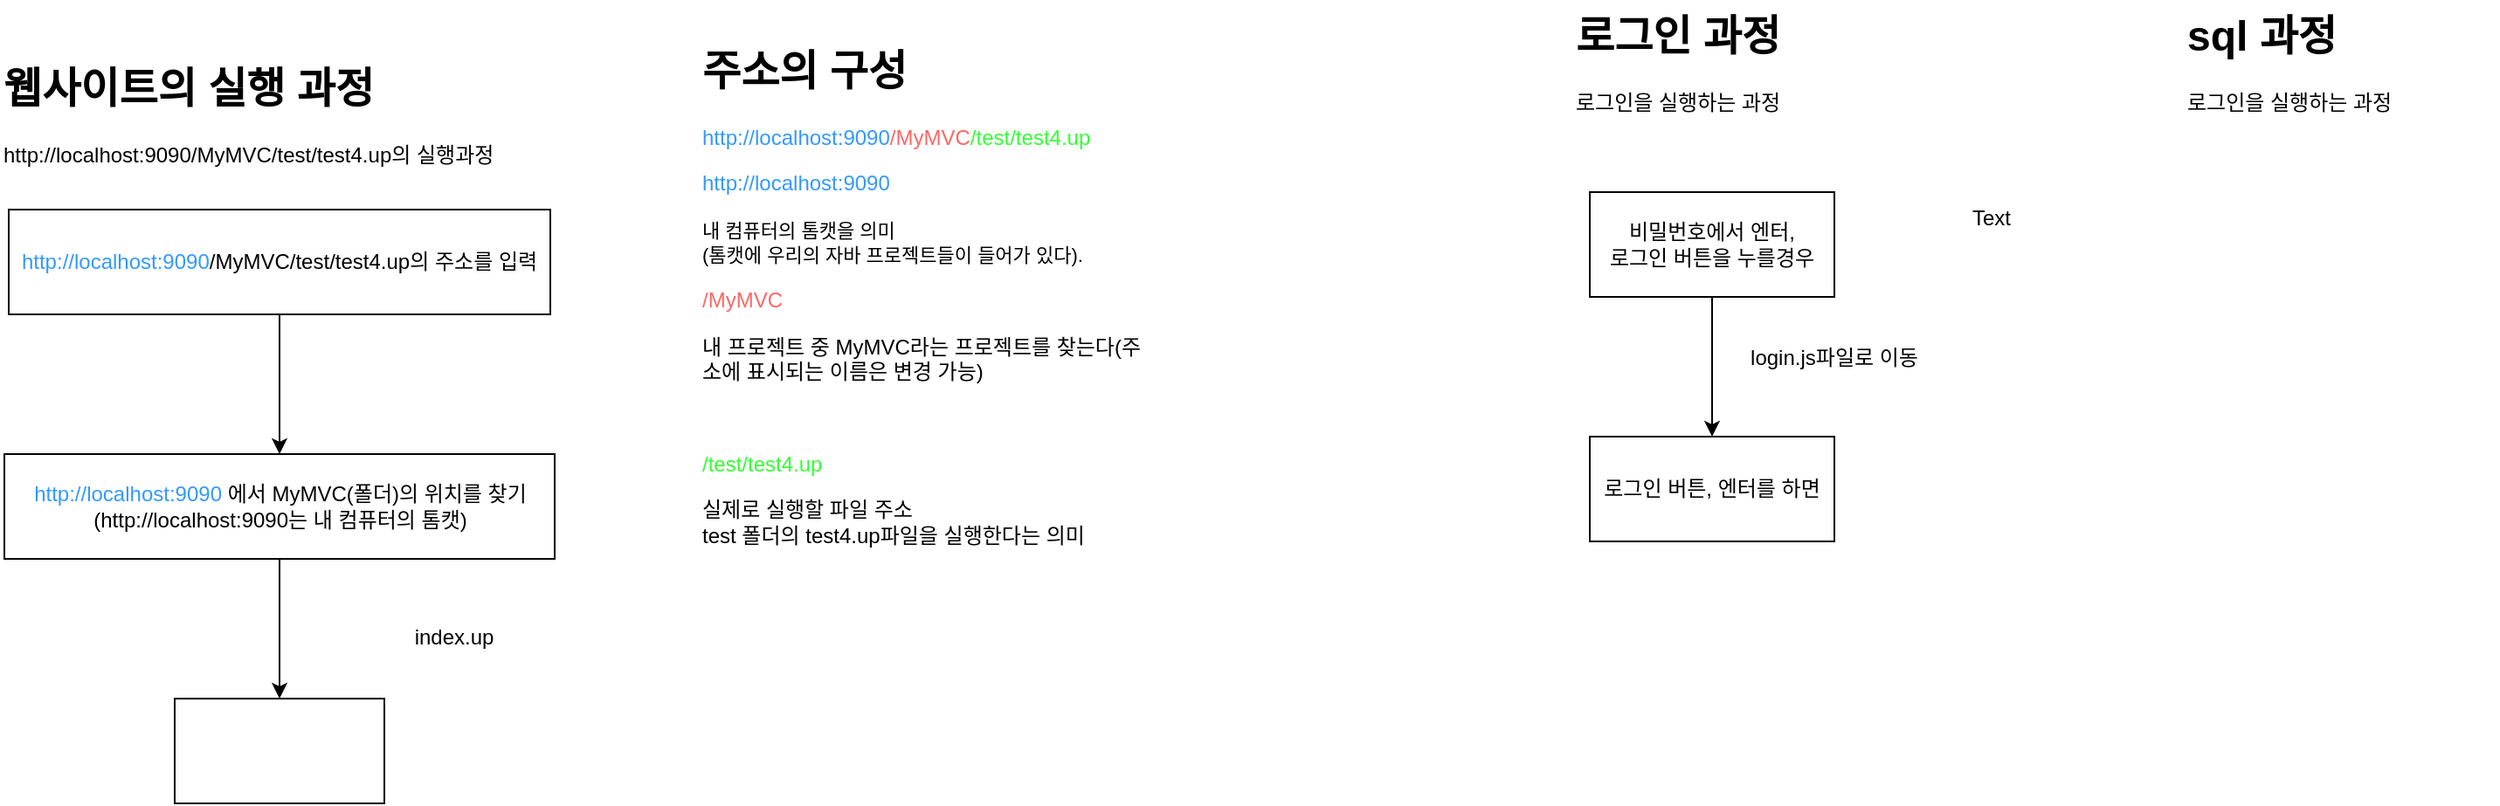 <mxfile version="25.0.3">
  <diagram name="페이지-1" id="0_OPbUta_jnCviQzeamS">
    <mxGraphModel dx="1816" dy="509" grid="1" gridSize="10" guides="1" tooltips="1" connect="1" arrows="1" fold="1" page="1" pageScale="1" pageWidth="827" pageHeight="1169" math="0" shadow="0">
      <root>
        <mxCell id="0" />
        <mxCell id="1" parent="0" />
        <mxCell id="xzkno2Z7NU_h-ZiQ9ByA-36" value="&lt;h1 style=&quot;margin-top: 0px;&quot;&gt;웹사이트의 실행 과정&lt;/h1&gt;&lt;div&gt;http://localhost:9090/MyMVC/test/test4.up의 실행과정&lt;/div&gt;&lt;p&gt;&lt;br&gt;&lt;/p&gt;" style="text;html=1;whiteSpace=wrap;overflow=hidden;rounded=0;" vertex="1" parent="1">
          <mxGeometry x="-810" y="60" width="420" height="90" as="geometry" />
        </mxCell>
        <mxCell id="xzkno2Z7NU_h-ZiQ9ByA-39" value="" style="edgeStyle=orthogonalEdgeStyle;rounded=0;orthogonalLoop=1;jettySize=auto;html=1;" edge="1" parent="1" source="xzkno2Z7NU_h-ZiQ9ByA-37" target="xzkno2Z7NU_h-ZiQ9ByA-38">
          <mxGeometry relative="1" as="geometry" />
        </mxCell>
        <mxCell id="xzkno2Z7NU_h-ZiQ9ByA-37" value="&lt;span style=&quot;text-align: left;&quot;&gt;&lt;font color=&quot;#3399ff&quot;&gt;http://localhost:9090&lt;/font&gt;/MyMVC&lt;/span&gt;&lt;span style=&quot;text-align: left;&quot;&gt;/test/test4.up&lt;/span&gt;&lt;span style=&quot;text-align: left;&quot;&gt;의 주소를 입력&lt;/span&gt;" style="rounded=0;whiteSpace=wrap;html=1;" vertex="1" parent="1">
          <mxGeometry x="-805" y="150" width="310" height="60" as="geometry" />
        </mxCell>
        <mxCell id="xzkno2Z7NU_h-ZiQ9ByA-42" value="" style="edgeStyle=orthogonalEdgeStyle;rounded=0;orthogonalLoop=1;jettySize=auto;html=1;" edge="1" parent="1" source="xzkno2Z7NU_h-ZiQ9ByA-38" target="xzkno2Z7NU_h-ZiQ9ByA-41">
          <mxGeometry relative="1" as="geometry" />
        </mxCell>
        <mxCell id="xzkno2Z7NU_h-ZiQ9ByA-38" value="&lt;span style=&quot;text-align: left;&quot;&gt;&lt;font color=&quot;#3399ff&quot;&gt;http://localhost:9090&lt;/font&gt; 에서 MyMVC(폴더)의 위치를 찾기&lt;/span&gt;&lt;div&gt;&lt;span style=&quot;text-align: left;&quot;&gt;(&lt;/span&gt;&lt;span style=&quot;text-align: left; background-color: initial;&quot;&gt;http://localhost:9090는 내 컴퓨터의 톰캣)&lt;/span&gt;&lt;/div&gt;" style="whiteSpace=wrap;html=1;rounded=0;" vertex="1" parent="1">
          <mxGeometry x="-807.5" y="290" width="315" height="60" as="geometry" />
        </mxCell>
        <mxCell id="xzkno2Z7NU_h-ZiQ9ByA-41" value="" style="whiteSpace=wrap;html=1;rounded=0;" vertex="1" parent="1">
          <mxGeometry x="-710" y="430" width="120" height="60" as="geometry" />
        </mxCell>
        <mxCell id="xzkno2Z7NU_h-ZiQ9ByA-43" value="&lt;span style=&quot;text-align: left;&quot;&gt;index.up&lt;/span&gt;" style="text;html=1;align=center;verticalAlign=middle;whiteSpace=wrap;rounded=0;" vertex="1" parent="1">
          <mxGeometry x="-580" y="380" width="60" height="30" as="geometry" />
        </mxCell>
        <mxCell id="xzkno2Z7NU_h-ZiQ9ByA-45" value="&lt;h1 style=&quot;margin-top: 0px;&quot;&gt;주소의 구성&lt;/h1&gt;&lt;p&gt;&lt;font color=&quot;#3399ff&quot;&gt;http://localhost:9090&lt;/font&gt;&lt;font color=&quot;#ff6666&quot;&gt;/MyMVC&lt;/font&gt;&lt;font color=&quot;#33ff33&quot;&gt;/test/test4.up&lt;/font&gt;&lt;/p&gt;&lt;p&gt;&lt;span style=&quot;color: rgb(51, 153, 255);&quot;&gt;http://localhost:9090&lt;/span&gt;&lt;font color=&quot;#33ff33&quot;&gt;&lt;/font&gt;&lt;/p&gt;&lt;p&gt;&lt;font style=&quot;font-size: 11px;&quot;&gt;내 컴퓨터의 톰캣을 의미 &lt;br&gt;(톰캣에 우리의 자바 프로젝트들이 들어가 있다).&lt;/font&gt;&lt;/p&gt;&lt;p&gt;&lt;span style=&quot;color: rgb(255, 102, 102);&quot;&gt;/MyMVC&lt;/span&gt;&lt;span style=&quot;color: rgb(51, 153, 255);&quot;&gt;&lt;/span&gt;&lt;/p&gt;&lt;p&gt;내 프로젝트 중 MyMVC라는 프로젝트를 찾는다(주소에 표시되는 이름은 변경 가능)&lt;/p&gt;&lt;p&gt;&lt;span style=&quot;color: rgb(255, 102, 102);&quot;&gt;&lt;br&gt;&lt;/span&gt;&lt;/p&gt;&lt;p&gt;&lt;span style=&quot;color: rgb(51, 255, 51);&quot;&gt;/test/test4.up&lt;/span&gt;&lt;span style=&quot;color: rgb(255, 102, 102);&quot;&gt;&lt;/span&gt;&lt;/p&gt;&lt;p&gt;실제로 실행할 파일 주소&lt;br&gt;test 폴더의 test4.up파일을 실행한다는 의미&lt;/p&gt;&lt;p&gt;&lt;br&gt;&lt;/p&gt;&lt;p&gt;&lt;span style=&quot;color: rgb(51, 153, 255);&quot;&gt;&lt;br&gt;&lt;/span&gt;&lt;/p&gt;" style="text;html=1;whiteSpace=wrap;overflow=hidden;rounded=0;" vertex="1" parent="1">
          <mxGeometry x="-410" y="50" width="260" height="310" as="geometry" />
        </mxCell>
        <mxCell id="xzkno2Z7NU_h-ZiQ9ByA-47" value="&lt;h1 style=&quot;margin-top: 0px;&quot;&gt;로그인 과정&lt;/h1&gt;&lt;p&gt;로그인을 실행하는 과정&lt;/p&gt;" style="text;html=1;whiteSpace=wrap;overflow=hidden;rounded=0;" vertex="1" parent="1">
          <mxGeometry x="90" y="30" width="180" height="90" as="geometry" />
        </mxCell>
        <mxCell id="xzkno2Z7NU_h-ZiQ9ByA-50" value="" style="edgeStyle=orthogonalEdgeStyle;rounded=0;orthogonalLoop=1;jettySize=auto;html=1;" edge="1" parent="1" source="xzkno2Z7NU_h-ZiQ9ByA-48" target="xzkno2Z7NU_h-ZiQ9ByA-49">
          <mxGeometry relative="1" as="geometry" />
        </mxCell>
        <mxCell id="xzkno2Z7NU_h-ZiQ9ByA-48" value="비밀번호에서 엔터,&lt;div&gt;로그인 버튼을 누를경우&lt;/div&gt;" style="rounded=0;whiteSpace=wrap;html=1;" vertex="1" parent="1">
          <mxGeometry x="100" y="140" width="140" height="60" as="geometry" />
        </mxCell>
        <mxCell id="xzkno2Z7NU_h-ZiQ9ByA-49" value="로그인 버튼, 엔터를 하면" style="rounded=0;whiteSpace=wrap;html=1;" vertex="1" parent="1">
          <mxGeometry x="100" y="280" width="140" height="60" as="geometry" />
        </mxCell>
        <mxCell id="xzkno2Z7NU_h-ZiQ9ByA-51" value="login.js파일로 이동" style="text;html=1;align=center;verticalAlign=middle;whiteSpace=wrap;rounded=0;" vertex="1" parent="1">
          <mxGeometry x="180" y="220" width="120" height="30" as="geometry" />
        </mxCell>
        <mxCell id="xzkno2Z7NU_h-ZiQ9ByA-52" value="Text" style="text;html=1;align=center;verticalAlign=middle;whiteSpace=wrap;rounded=0;" vertex="1" parent="1">
          <mxGeometry x="300" y="140" width="60" height="30" as="geometry" />
        </mxCell>
        <mxCell id="xzkno2Z7NU_h-ZiQ9ByA-53" value="&lt;h1 style=&quot;margin-top: 0px;&quot;&gt;sql 과정&lt;/h1&gt;&lt;p&gt;로그인을 실행하는 과정&lt;/p&gt;" style="text;html=1;whiteSpace=wrap;overflow=hidden;rounded=0;" vertex="1" parent="1">
          <mxGeometry x="440" y="30" width="180" height="90" as="geometry" />
        </mxCell>
      </root>
    </mxGraphModel>
  </diagram>
</mxfile>
